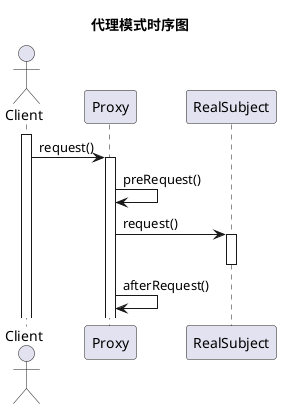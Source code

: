 @startuml
title 代理模式时序图

actor Client
participant Proxy
participant RealSubject

activate Client
Client -> Proxy: request()
activate Proxy
Proxy -> Proxy: preRequest()
Proxy -> RealSubject: request()
activate RealSubject
deactivate RealSubject
Proxy -> Proxy: afterRequest()
@enduml